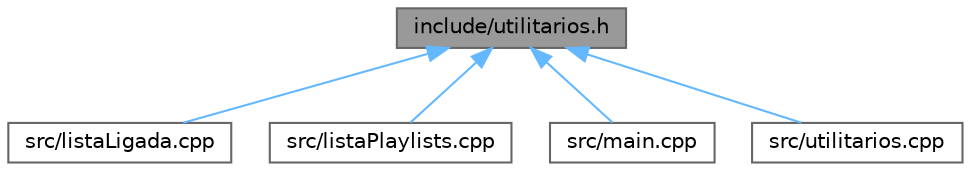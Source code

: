 digraph "include/utilitarios.h"
{
 // LATEX_PDF_SIZE
  bgcolor="transparent";
  edge [fontname=Helvetica,fontsize=10,labelfontname=Helvetica,labelfontsize=10];
  node [fontname=Helvetica,fontsize=10,shape=box,height=0.2,width=0.4];
  Node1 [label="include/utilitarios.h",height=0.2,width=0.4,color="gray40", fillcolor="grey60", style="filled", fontcolor="black",tooltip=" "];
  Node1 -> Node2 [dir="back",color="steelblue1",style="solid"];
  Node2 [label="src/listaLigada.cpp",height=0.2,width=0.4,color="grey40", fillcolor="white", style="filled",URL="$lista_ligada_8cpp.html",tooltip="Funções necessárias para as listas ligadas de músicas."];
  Node1 -> Node3 [dir="back",color="steelblue1",style="solid"];
  Node3 [label="src/listaPlaylists.cpp",height=0.2,width=0.4,color="grey40", fillcolor="white", style="filled",URL="$lista_playlists_8cpp.html",tooltip="Funções necessárias para as listas ligadas de playlists."];
  Node1 -> Node4 [dir="back",color="steelblue1",style="solid"];
  Node4 [label="src/main.cpp",height=0.2,width=0.4,color="grey40", fillcolor="white", style="filled",URL="$main_8cpp.html",tooltip="Projeto que organiza músicas e playlists em listas ligadas."];
  Node1 -> Node5 [dir="back",color="steelblue1",style="solid"];
  Node5 [label="src/utilitarios.cpp",height=0.2,width=0.4,color="grey40", fillcolor="white", style="filled",URL="$utilitarios_8cpp.html",tooltip="Função que transforma caracteres maiúsculos em minúsculos."];
}
